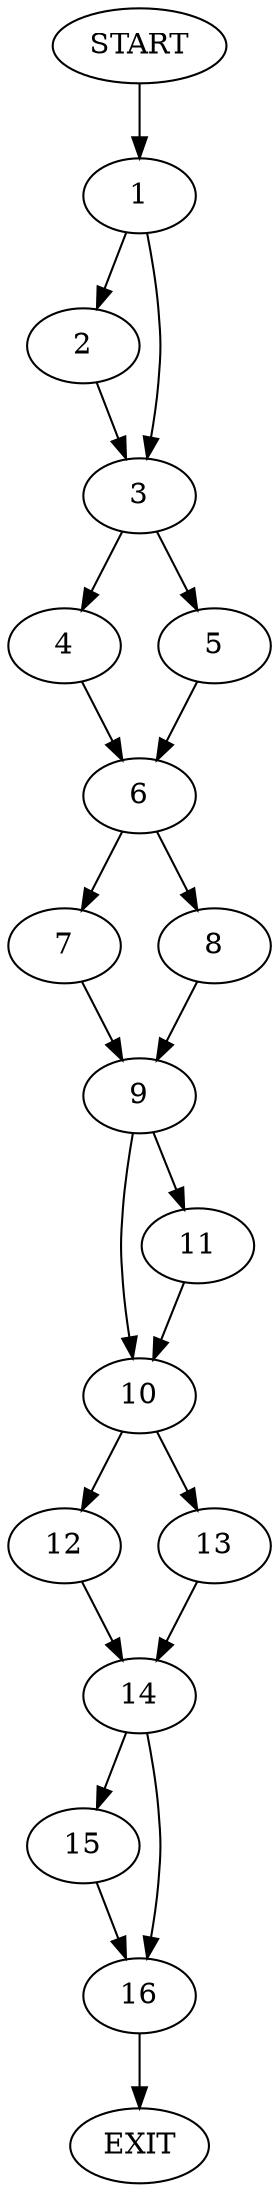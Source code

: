 digraph {
0 [label="START"]
17 [label="EXIT"]
0 -> 1
1 -> 2
1 -> 3
3 -> 4
3 -> 5
2 -> 3
4 -> 6
5 -> 6
6 -> 7
6 -> 8
7 -> 9
8 -> 9
9 -> 10
9 -> 11
11 -> 10
10 -> 12
10 -> 13
12 -> 14
13 -> 14
14 -> 15
14 -> 16
15 -> 16
16 -> 17
}
